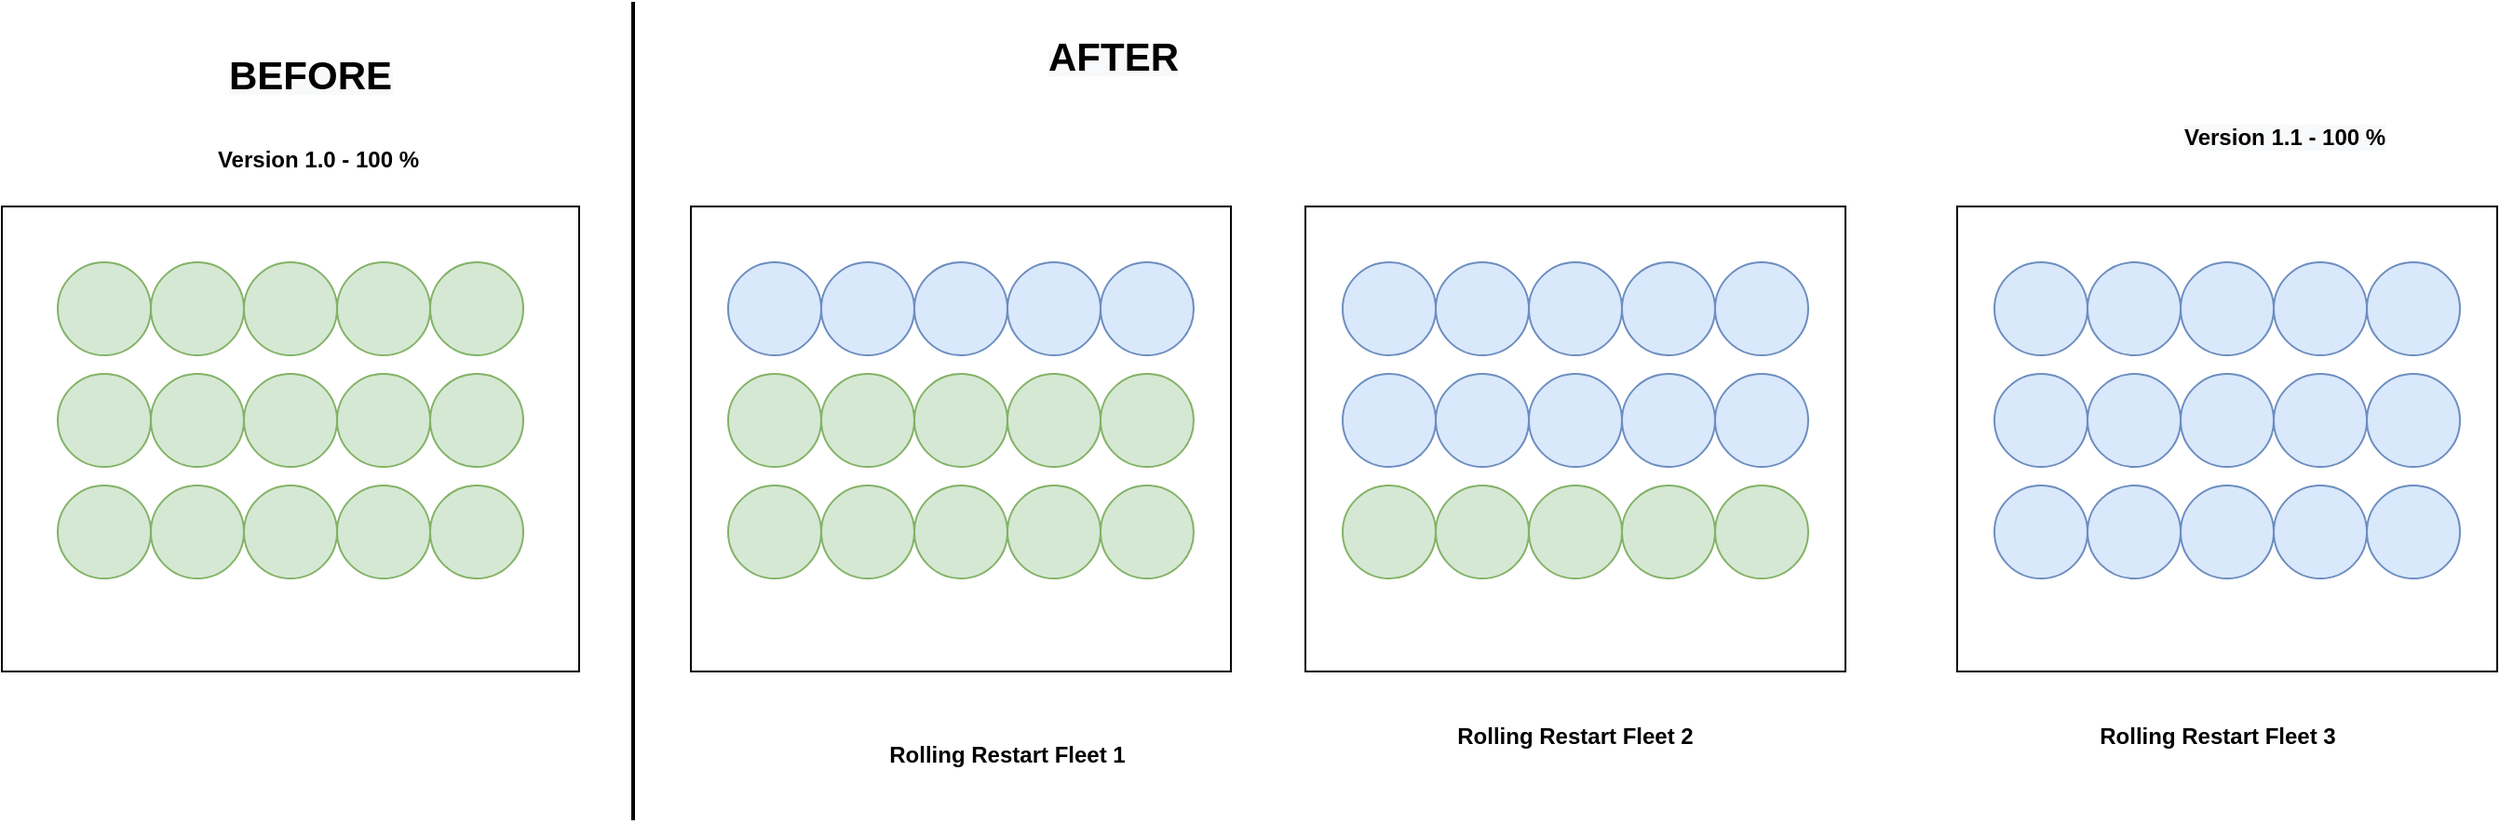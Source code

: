 <mxfile version="17.5.0" type="github"><diagram id="X58Eu7bZSFY0DDrH6cQd" name="Page-1"><mxGraphModel dx="946" dy="1655" grid="1" gridSize="10" guides="1" tooltips="1" connect="1" arrows="1" fold="1" page="1" pageScale="1" pageWidth="827" pageHeight="1169" math="0" shadow="0"><root><mxCell id="0"/><mxCell id="1" parent="0"/><mxCell id="hLwGVfZPHKJo1he_567X-1" value="" style="rounded=0;whiteSpace=wrap;html=1;" vertex="1" parent="1"><mxGeometry x="80" y="110" width="310" height="250" as="geometry"/></mxCell><mxCell id="hLwGVfZPHKJo1he_567X-3" value="" style="rounded=0;whiteSpace=wrap;html=1;" vertex="1" parent="1"><mxGeometry x="450" y="110" width="290" height="250" as="geometry"/></mxCell><mxCell id="hLwGVfZPHKJo1he_567X-4" value="" style="ellipse;whiteSpace=wrap;html=1;aspect=fixed;fillColor=#d5e8d4;strokeColor=#82b366;" vertex="1" parent="1"><mxGeometry x="110" y="140" width="50" height="50" as="geometry"/></mxCell><mxCell id="hLwGVfZPHKJo1he_567X-5" value="" style="ellipse;whiteSpace=wrap;html=1;aspect=fixed;fillColor=#d5e8d4;strokeColor=#82b366;" vertex="1" parent="1"><mxGeometry x="160" y="140" width="50" height="50" as="geometry"/></mxCell><mxCell id="hLwGVfZPHKJo1he_567X-6" value="" style="ellipse;whiteSpace=wrap;html=1;aspect=fixed;fillColor=#d5e8d4;strokeColor=#82b366;" vertex="1" parent="1"><mxGeometry x="210" y="140" width="50" height="50" as="geometry"/></mxCell><mxCell id="hLwGVfZPHKJo1he_567X-7" value="" style="ellipse;whiteSpace=wrap;html=1;aspect=fixed;fillColor=#d5e8d4;strokeColor=#82b366;" vertex="1" parent="1"><mxGeometry x="260" y="140" width="50" height="50" as="geometry"/></mxCell><mxCell id="hLwGVfZPHKJo1he_567X-8" value="" style="ellipse;whiteSpace=wrap;html=1;aspect=fixed;fillColor=#d5e8d4;strokeColor=#82b366;" vertex="1" parent="1"><mxGeometry x="310" y="140" width="50" height="50" as="geometry"/></mxCell><mxCell id="hLwGVfZPHKJo1he_567X-9" value="" style="ellipse;whiteSpace=wrap;html=1;aspect=fixed;fillColor=#d5e8d4;strokeColor=#82b366;" vertex="1" parent="1"><mxGeometry x="110" y="200" width="50" height="50" as="geometry"/></mxCell><mxCell id="hLwGVfZPHKJo1he_567X-10" value="" style="ellipse;whiteSpace=wrap;html=1;aspect=fixed;fillColor=#d5e8d4;strokeColor=#82b366;" vertex="1" parent="1"><mxGeometry x="160" y="200" width="50" height="50" as="geometry"/></mxCell><mxCell id="hLwGVfZPHKJo1he_567X-11" value="" style="ellipse;whiteSpace=wrap;html=1;aspect=fixed;fillColor=#d5e8d4;strokeColor=#82b366;" vertex="1" parent="1"><mxGeometry x="210" y="200" width="50" height="50" as="geometry"/></mxCell><mxCell id="hLwGVfZPHKJo1he_567X-12" value="" style="ellipse;whiteSpace=wrap;html=1;aspect=fixed;fillColor=#d5e8d4;strokeColor=#82b366;" vertex="1" parent="1"><mxGeometry x="260" y="200" width="50" height="50" as="geometry"/></mxCell><mxCell id="hLwGVfZPHKJo1he_567X-13" value="" style="ellipse;whiteSpace=wrap;html=1;aspect=fixed;fillColor=#d5e8d4;strokeColor=#82b366;" vertex="1" parent="1"><mxGeometry x="310" y="200" width="50" height="50" as="geometry"/></mxCell><mxCell id="hLwGVfZPHKJo1he_567X-14" value="" style="ellipse;whiteSpace=wrap;html=1;aspect=fixed;fillColor=#d5e8d4;strokeColor=#82b366;" vertex="1" parent="1"><mxGeometry x="110" y="260" width="50" height="50" as="geometry"/></mxCell><mxCell id="hLwGVfZPHKJo1he_567X-15" value="" style="ellipse;whiteSpace=wrap;html=1;aspect=fixed;fillColor=#d5e8d4;strokeColor=#82b366;" vertex="1" parent="1"><mxGeometry x="160" y="260" width="50" height="50" as="geometry"/></mxCell><mxCell id="hLwGVfZPHKJo1he_567X-16" value="" style="ellipse;whiteSpace=wrap;html=1;aspect=fixed;fillColor=#d5e8d4;strokeColor=#82b366;" vertex="1" parent="1"><mxGeometry x="210" y="260" width="50" height="50" as="geometry"/></mxCell><mxCell id="hLwGVfZPHKJo1he_567X-17" value="" style="ellipse;whiteSpace=wrap;html=1;aspect=fixed;fillColor=#d5e8d4;strokeColor=#82b366;" vertex="1" parent="1"><mxGeometry x="260" y="260" width="50" height="50" as="geometry"/></mxCell><mxCell id="hLwGVfZPHKJo1he_567X-18" value="" style="ellipse;whiteSpace=wrap;html=1;aspect=fixed;fillColor=#d5e8d4;strokeColor=#82b366;" vertex="1" parent="1"><mxGeometry x="310" y="260" width="50" height="50" as="geometry"/></mxCell><mxCell id="hLwGVfZPHKJo1he_567X-24" value="" style="ellipse;whiteSpace=wrap;html=1;aspect=fixed;fillColor=#dae8fc;strokeColor=#6c8ebf;" vertex="1" parent="1"><mxGeometry x="470" y="140" width="50" height="50" as="geometry"/></mxCell><mxCell id="hLwGVfZPHKJo1he_567X-25" value="" style="ellipse;whiteSpace=wrap;html=1;aspect=fixed;fillColor=#dae8fc;strokeColor=#6c8ebf;" vertex="1" parent="1"><mxGeometry x="520" y="140" width="50" height="50" as="geometry"/></mxCell><mxCell id="hLwGVfZPHKJo1he_567X-26" value="" style="ellipse;whiteSpace=wrap;html=1;aspect=fixed;fillColor=#dae8fc;strokeColor=#6c8ebf;" vertex="1" parent="1"><mxGeometry x="570" y="140" width="50" height="50" as="geometry"/></mxCell><mxCell id="hLwGVfZPHKJo1he_567X-27" value="" style="ellipse;whiteSpace=wrap;html=1;aspect=fixed;fillColor=#dae8fc;strokeColor=#6c8ebf;" vertex="1" parent="1"><mxGeometry x="620" y="140" width="50" height="50" as="geometry"/></mxCell><mxCell id="hLwGVfZPHKJo1he_567X-28" value="" style="ellipse;whiteSpace=wrap;html=1;aspect=fixed;fillColor=#dae8fc;strokeColor=#6c8ebf;" vertex="1" parent="1"><mxGeometry x="670" y="140" width="50" height="50" as="geometry"/></mxCell><mxCell id="hLwGVfZPHKJo1he_567X-29" value="" style="ellipse;whiteSpace=wrap;html=1;aspect=fixed;fillColor=#d5e8d4;strokeColor=#82b366;" vertex="1" parent="1"><mxGeometry x="470" y="200" width="50" height="50" as="geometry"/></mxCell><mxCell id="hLwGVfZPHKJo1he_567X-30" value="" style="ellipse;whiteSpace=wrap;html=1;aspect=fixed;fillColor=#d5e8d4;strokeColor=#82b366;" vertex="1" parent="1"><mxGeometry x="520" y="200" width="50" height="50" as="geometry"/></mxCell><mxCell id="hLwGVfZPHKJo1he_567X-31" value="" style="ellipse;whiteSpace=wrap;html=1;aspect=fixed;fillColor=#d5e8d4;strokeColor=#82b366;" vertex="1" parent="1"><mxGeometry x="570" y="200" width="50" height="50" as="geometry"/></mxCell><mxCell id="hLwGVfZPHKJo1he_567X-32" value="" style="ellipse;whiteSpace=wrap;html=1;aspect=fixed;fillColor=#d5e8d4;strokeColor=#82b366;" vertex="1" parent="1"><mxGeometry x="620" y="200" width="50" height="50" as="geometry"/></mxCell><mxCell id="hLwGVfZPHKJo1he_567X-33" value="" style="ellipse;whiteSpace=wrap;html=1;aspect=fixed;fillColor=#d5e8d4;strokeColor=#82b366;" vertex="1" parent="1"><mxGeometry x="670" y="200" width="50" height="50" as="geometry"/></mxCell><mxCell id="hLwGVfZPHKJo1he_567X-34" value="" style="ellipse;whiteSpace=wrap;html=1;aspect=fixed;fillColor=#d5e8d4;strokeColor=#82b366;" vertex="1" parent="1"><mxGeometry x="470" y="260" width="50" height="50" as="geometry"/></mxCell><mxCell id="hLwGVfZPHKJo1he_567X-35" value="" style="ellipse;whiteSpace=wrap;html=1;aspect=fixed;fillColor=#d5e8d4;strokeColor=#82b366;" vertex="1" parent="1"><mxGeometry x="520" y="260" width="50" height="50" as="geometry"/></mxCell><mxCell id="hLwGVfZPHKJo1he_567X-36" value="" style="ellipse;whiteSpace=wrap;html=1;aspect=fixed;fillColor=#d5e8d4;strokeColor=#82b366;" vertex="1" parent="1"><mxGeometry x="570" y="260" width="50" height="50" as="geometry"/></mxCell><mxCell id="hLwGVfZPHKJo1he_567X-37" value="" style="ellipse;whiteSpace=wrap;html=1;aspect=fixed;fillColor=#d5e8d4;strokeColor=#82b366;" vertex="1" parent="1"><mxGeometry x="620" y="260" width="50" height="50" as="geometry"/></mxCell><mxCell id="hLwGVfZPHKJo1he_567X-38" value="" style="ellipse;whiteSpace=wrap;html=1;aspect=fixed;fillColor=#d5e8d4;strokeColor=#82b366;" vertex="1" parent="1"><mxGeometry x="670" y="260" width="50" height="50" as="geometry"/></mxCell><mxCell id="hLwGVfZPHKJo1he_567X-39" value="" style="ellipse;whiteSpace=wrap;html=1;aspect=fixed;fillColor=#dae8fc;strokeColor=#6c8ebf;" vertex="1" parent="1"><mxGeometry x="800" y="140" width="50" height="50" as="geometry"/></mxCell><mxCell id="hLwGVfZPHKJo1he_567X-40" value="" style="ellipse;whiteSpace=wrap;html=1;aspect=fixed;fillColor=#dae8fc;strokeColor=#6c8ebf;" vertex="1" parent="1"><mxGeometry x="850" y="140" width="50" height="50" as="geometry"/></mxCell><mxCell id="hLwGVfZPHKJo1he_567X-41" value="" style="ellipse;whiteSpace=wrap;html=1;aspect=fixed;fillColor=#dae8fc;strokeColor=#6c8ebf;" vertex="1" parent="1"><mxGeometry x="900" y="140" width="50" height="50" as="geometry"/></mxCell><mxCell id="hLwGVfZPHKJo1he_567X-42" value="" style="ellipse;whiteSpace=wrap;html=1;aspect=fixed;fillColor=#dae8fc;strokeColor=#6c8ebf;" vertex="1" parent="1"><mxGeometry x="950" y="140" width="50" height="50" as="geometry"/></mxCell><mxCell id="hLwGVfZPHKJo1he_567X-43" value="" style="ellipse;whiteSpace=wrap;html=1;aspect=fixed;fillColor=#dae8fc;strokeColor=#6c8ebf;" vertex="1" parent="1"><mxGeometry x="1000" y="140" width="50" height="50" as="geometry"/></mxCell><mxCell id="hLwGVfZPHKJo1he_567X-44" value="" style="ellipse;whiteSpace=wrap;html=1;aspect=fixed;fillColor=#dae8fc;strokeColor=#6c8ebf;" vertex="1" parent="1"><mxGeometry x="800" y="200" width="50" height="50" as="geometry"/></mxCell><mxCell id="hLwGVfZPHKJo1he_567X-45" value="" style="ellipse;whiteSpace=wrap;html=1;aspect=fixed;fillColor=#dae8fc;strokeColor=#6c8ebf;" vertex="1" parent="1"><mxGeometry x="850" y="200" width="50" height="50" as="geometry"/></mxCell><mxCell id="hLwGVfZPHKJo1he_567X-46" value="" style="ellipse;whiteSpace=wrap;html=1;aspect=fixed;fillColor=#dae8fc;strokeColor=#6c8ebf;" vertex="1" parent="1"><mxGeometry x="900" y="200" width="50" height="50" as="geometry"/></mxCell><mxCell id="hLwGVfZPHKJo1he_567X-47" value="" style="ellipse;whiteSpace=wrap;html=1;aspect=fixed;fillColor=#dae8fc;strokeColor=#6c8ebf;" vertex="1" parent="1"><mxGeometry x="950" y="200" width="50" height="50" as="geometry"/></mxCell><mxCell id="hLwGVfZPHKJo1he_567X-48" value="" style="ellipse;whiteSpace=wrap;html=1;aspect=fixed;fillColor=#dae8fc;strokeColor=#6c8ebf;" vertex="1" parent="1"><mxGeometry x="1000" y="200" width="50" height="50" as="geometry"/></mxCell><mxCell id="hLwGVfZPHKJo1he_567X-49" value="" style="ellipse;whiteSpace=wrap;html=1;aspect=fixed;fillColor=#d5e8d4;strokeColor=#82b366;" vertex="1" parent="1"><mxGeometry x="800" y="260" width="50" height="50" as="geometry"/></mxCell><mxCell id="hLwGVfZPHKJo1he_567X-50" value="" style="ellipse;whiteSpace=wrap;html=1;aspect=fixed;fillColor=#d5e8d4;strokeColor=#82b366;" vertex="1" parent="1"><mxGeometry x="850" y="260" width="50" height="50" as="geometry"/></mxCell><mxCell id="hLwGVfZPHKJo1he_567X-51" value="" style="ellipse;whiteSpace=wrap;html=1;aspect=fixed;fillColor=#d5e8d4;strokeColor=#82b366;" vertex="1" parent="1"><mxGeometry x="900" y="260" width="50" height="50" as="geometry"/></mxCell><mxCell id="hLwGVfZPHKJo1he_567X-52" value="" style="ellipse;whiteSpace=wrap;html=1;aspect=fixed;fillColor=#d5e8d4;strokeColor=#82b366;" vertex="1" parent="1"><mxGeometry x="950" y="260" width="50" height="50" as="geometry"/></mxCell><mxCell id="hLwGVfZPHKJo1he_567X-53" value="" style="ellipse;whiteSpace=wrap;html=1;aspect=fixed;fillColor=#d5e8d4;strokeColor=#82b366;" vertex="1" parent="1"><mxGeometry x="1000" y="260" width="50" height="50" as="geometry"/></mxCell><mxCell id="hLwGVfZPHKJo1he_567X-57" value="&lt;b&gt;Rolling Restart Fleet 1&lt;/b&gt;" style="text;html=1;strokeColor=none;fillColor=none;align=center;verticalAlign=middle;whiteSpace=wrap;rounded=0;" vertex="1" parent="1"><mxGeometry x="550" y="390" width="140" height="30" as="geometry"/></mxCell><mxCell id="hLwGVfZPHKJo1he_567X-62" value="" style="line;strokeWidth=2;direction=south;html=1;fillColor=none;" vertex="1" parent="1"><mxGeometry x="414" width="10" height="440" as="geometry"/></mxCell><mxCell id="hLwGVfZPHKJo1he_567X-63" value="&lt;b style=&quot;color: rgb(0 , 0 , 0) ; font-family: &amp;#34;helvetica&amp;#34; ; font-style: normal ; letter-spacing: normal ; text-align: center ; text-indent: 0px ; text-transform: none ; word-spacing: 0px ; background-color: rgb(248 , 249 , 250)&quot;&gt;&lt;font style=&quot;font-size: 21px&quot;&gt;BEFORE&lt;/font&gt;&lt;/b&gt;" style="text;whiteSpace=wrap;html=1;" vertex="1" parent="1"><mxGeometry x="200" y="20" width="90" height="30" as="geometry"/></mxCell><mxCell id="hLwGVfZPHKJo1he_567X-64" value="&lt;b style=&quot;color: rgb(0 , 0 , 0) ; font-family: &amp;#34;helvetica&amp;#34; ; font-style: normal ; letter-spacing: normal ; text-align: center ; text-indent: 0px ; text-transform: none ; word-spacing: 0px ; background-color: rgb(248 , 249 , 250)&quot;&gt;&lt;font style=&quot;font-size: 21px&quot;&gt;AFTER&lt;/font&gt;&lt;/b&gt;" style="text;whiteSpace=wrap;html=1;" vertex="1" parent="1"><mxGeometry x="640" y="10" width="90" height="30" as="geometry"/></mxCell><mxCell id="hLwGVfZPHKJo1he_567X-121" value="" style="ellipse;whiteSpace=wrap;html=1;aspect=fixed;fillColor=#dae8fc;strokeColor=#6c8ebf;" vertex="1" parent="1"><mxGeometry x="1150" y="140" width="50" height="50" as="geometry"/></mxCell><mxCell id="hLwGVfZPHKJo1he_567X-122" value="" style="ellipse;whiteSpace=wrap;html=1;aspect=fixed;fillColor=#dae8fc;strokeColor=#6c8ebf;" vertex="1" parent="1"><mxGeometry x="1200" y="140" width="50" height="50" as="geometry"/></mxCell><mxCell id="hLwGVfZPHKJo1he_567X-123" value="" style="ellipse;whiteSpace=wrap;html=1;aspect=fixed;fillColor=#dae8fc;strokeColor=#6c8ebf;" vertex="1" parent="1"><mxGeometry x="1250" y="140" width="50" height="50" as="geometry"/></mxCell><mxCell id="hLwGVfZPHKJo1he_567X-124" value="" style="ellipse;whiteSpace=wrap;html=1;aspect=fixed;fillColor=#dae8fc;strokeColor=#6c8ebf;" vertex="1" parent="1"><mxGeometry x="1300" y="140" width="50" height="50" as="geometry"/></mxCell><mxCell id="hLwGVfZPHKJo1he_567X-125" value="" style="ellipse;whiteSpace=wrap;html=1;aspect=fixed;fillColor=#dae8fc;strokeColor=#6c8ebf;" vertex="1" parent="1"><mxGeometry x="1350" y="140" width="50" height="50" as="geometry"/></mxCell><mxCell id="hLwGVfZPHKJo1he_567X-126" value="" style="ellipse;whiteSpace=wrap;html=1;aspect=fixed;fillColor=#dae8fc;strokeColor=#6c8ebf;" vertex="1" parent="1"><mxGeometry x="1150" y="200" width="50" height="50" as="geometry"/></mxCell><mxCell id="hLwGVfZPHKJo1he_567X-127" value="" style="ellipse;whiteSpace=wrap;html=1;aspect=fixed;fillColor=#dae8fc;strokeColor=#6c8ebf;" vertex="1" parent="1"><mxGeometry x="1200" y="200" width="50" height="50" as="geometry"/></mxCell><mxCell id="hLwGVfZPHKJo1he_567X-128" value="" style="ellipse;whiteSpace=wrap;html=1;aspect=fixed;fillColor=#dae8fc;strokeColor=#6c8ebf;" vertex="1" parent="1"><mxGeometry x="1250" y="200" width="50" height="50" as="geometry"/></mxCell><mxCell id="hLwGVfZPHKJo1he_567X-129" value="" style="ellipse;whiteSpace=wrap;html=1;aspect=fixed;fillColor=#dae8fc;strokeColor=#6c8ebf;" vertex="1" parent="1"><mxGeometry x="1300" y="200" width="50" height="50" as="geometry"/></mxCell><mxCell id="hLwGVfZPHKJo1he_567X-130" value="" style="ellipse;whiteSpace=wrap;html=1;aspect=fixed;fillColor=#dae8fc;strokeColor=#6c8ebf;" vertex="1" parent="1"><mxGeometry x="1350" y="200" width="50" height="50" as="geometry"/></mxCell><mxCell id="hLwGVfZPHKJo1he_567X-131" value="" style="ellipse;whiteSpace=wrap;html=1;aspect=fixed;fillColor=#dae8fc;strokeColor=#6c8ebf;" vertex="1" parent="1"><mxGeometry x="1150" y="260" width="50" height="50" as="geometry"/></mxCell><mxCell id="hLwGVfZPHKJo1he_567X-132" value="" style="ellipse;whiteSpace=wrap;html=1;aspect=fixed;fillColor=#dae8fc;strokeColor=#6c8ebf;" vertex="1" parent="1"><mxGeometry x="1200" y="260" width="50" height="50" as="geometry"/></mxCell><mxCell id="hLwGVfZPHKJo1he_567X-133" value="" style="ellipse;whiteSpace=wrap;html=1;aspect=fixed;fillColor=#dae8fc;strokeColor=#6c8ebf;" vertex="1" parent="1"><mxGeometry x="1250" y="260" width="50" height="50" as="geometry"/></mxCell><mxCell id="hLwGVfZPHKJo1he_567X-134" value="" style="ellipse;whiteSpace=wrap;html=1;aspect=fixed;fillColor=#dae8fc;strokeColor=#6c8ebf;" vertex="1" parent="1"><mxGeometry x="1300" y="260" width="50" height="50" as="geometry"/></mxCell><mxCell id="hLwGVfZPHKJo1he_567X-135" value="" style="ellipse;whiteSpace=wrap;html=1;aspect=fixed;fillColor=#dae8fc;strokeColor=#6c8ebf;" vertex="1" parent="1"><mxGeometry x="1350" y="260" width="50" height="50" as="geometry"/></mxCell><mxCell id="hLwGVfZPHKJo1he_567X-136" value="" style="rounded=0;whiteSpace=wrap;html=1;fillColor=none;" vertex="1" parent="1"><mxGeometry x="1130" y="110" width="290" height="250" as="geometry"/></mxCell><mxCell id="hLwGVfZPHKJo1he_567X-137" value="" style="rounded=0;whiteSpace=wrap;html=1;fillColor=none;" vertex="1" parent="1"><mxGeometry x="780" y="110" width="290" height="250" as="geometry"/></mxCell><mxCell id="hLwGVfZPHKJo1he_567X-138" value="&lt;b&gt;Rolling Restart Fleet 2&lt;/b&gt;" style="text;html=1;strokeColor=none;fillColor=none;align=center;verticalAlign=middle;whiteSpace=wrap;rounded=0;" vertex="1" parent="1"><mxGeometry x="855" y="380" width="140" height="30" as="geometry"/></mxCell><mxCell id="hLwGVfZPHKJo1he_567X-139" value="&lt;b&gt;Rolling Restart Fleet 3&lt;/b&gt;" style="text;html=1;strokeColor=none;fillColor=none;align=center;verticalAlign=middle;whiteSpace=wrap;rounded=0;" vertex="1" parent="1"><mxGeometry x="1200" y="380" width="140" height="30" as="geometry"/></mxCell><mxCell id="hLwGVfZPHKJo1he_567X-140" value="&lt;b style=&quot;font-family: &amp;#34;helvetica&amp;#34;&quot;&gt;Version 1.0 - 100 %&lt;/b&gt;" style="text;html=1;strokeColor=none;fillColor=none;align=center;verticalAlign=middle;whiteSpace=wrap;rounded=0;" vertex="1" parent="1"><mxGeometry x="190" y="70" width="120" height="30" as="geometry"/></mxCell><mxCell id="hLwGVfZPHKJo1he_567X-141" value="&lt;b style=&quot;color: rgb(0 , 0 , 0) ; font-family: &amp;#34;helvetica&amp;#34; ; font-size: 12px ; font-style: normal ; letter-spacing: normal ; text-align: center ; text-indent: 0px ; text-transform: none ; word-spacing: 0px ; background-color: rgb(248 , 249 , 250)&quot;&gt;Version 1.1 - 100 %&lt;/b&gt;" style="text;whiteSpace=wrap;html=1;fontSize=21;" vertex="1" parent="1"><mxGeometry x="1250" y="50" width="120" height="40" as="geometry"/></mxCell></root></mxGraphModel></diagram></mxfile>